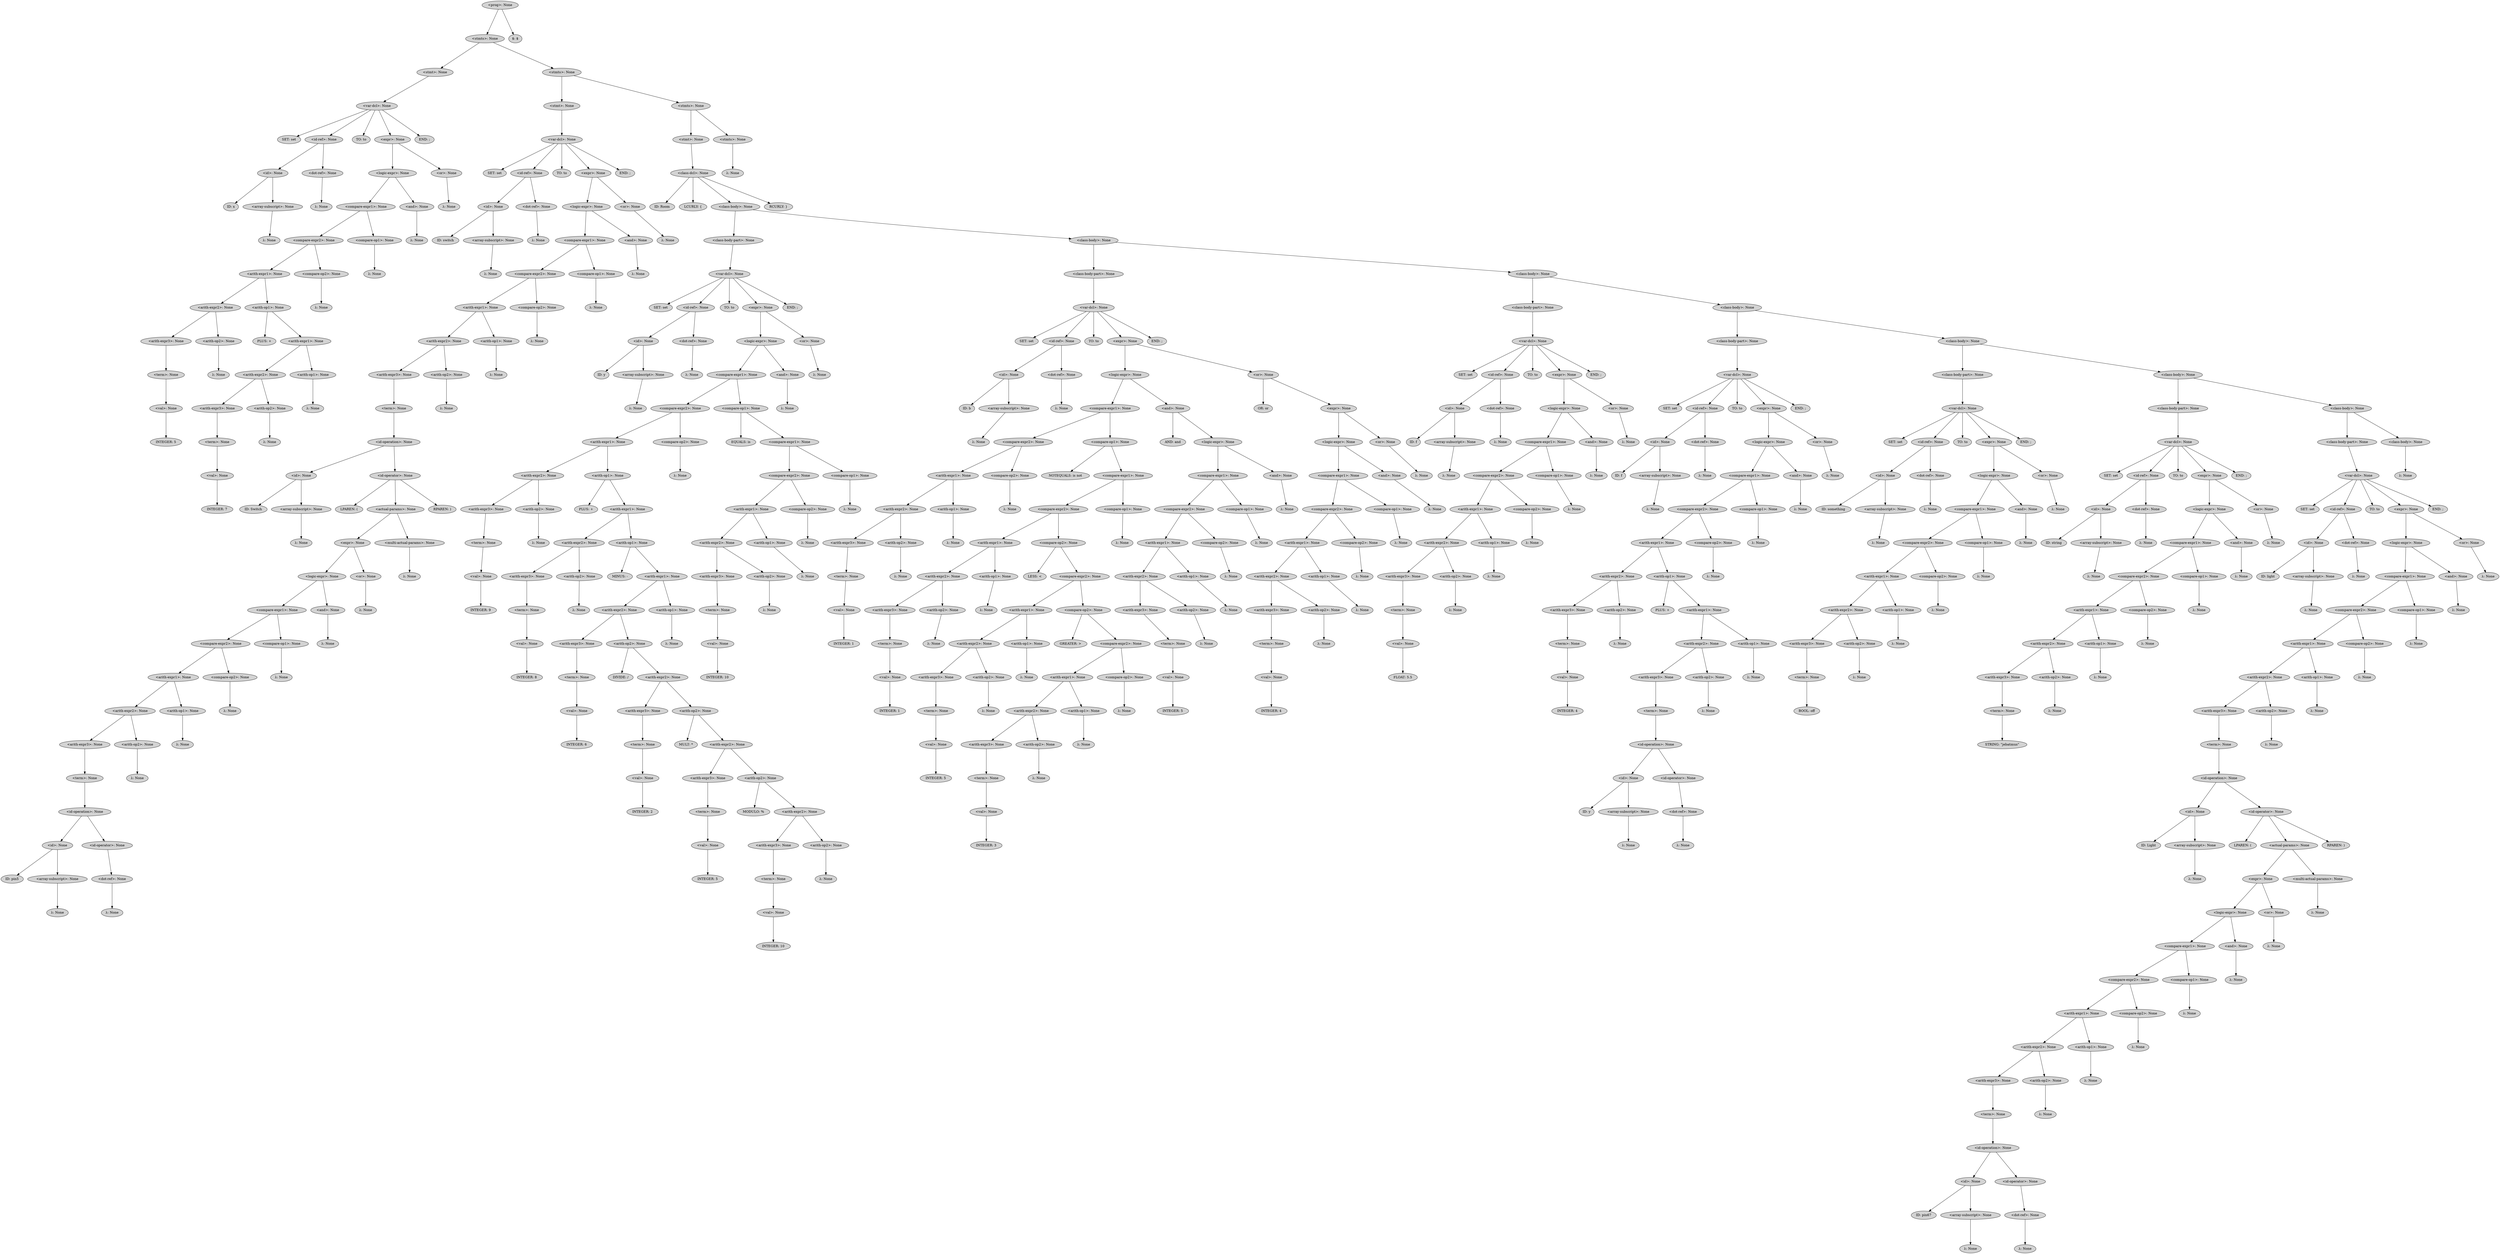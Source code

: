 digraph G {
	graph [ranksep=1.5 ratio=fill]
	node [style=filled]
	overlap=false
	3709557 [label="<prog>: None"]
	3709577 [label="<stmts>: None"]
	3709557 -> 3709577
	3709599 [label="<stmt>: None"]
	3709577 -> 3709599
	3709583 [label="<var-dcl>: None"]
	3709599 -> 3709583
	3709589 [label="SET: set"]
	3709583 -> 3709589
	3709597 [label="<id-ref>: None"]
	3709583 -> 3709597
	3709603 [label="<id>: None"]
	3709597 -> 3709603
	3709607 [label="ID: x"]
	3709603 -> 3709607
	3709609 [label="<array-subscript>: None"]
	3709603 -> 3709609
	3709611 [label="λ: None"]
	3709609 -> 3709611
	3709605 [label="<dot-ref>: None"]
	3709597 -> 3709605
	3709613 [label="λ: None"]
	3709605 -> 3709613
	3709573 [label="TO: to"]
	3709583 -> 3709573
	3709579 [label="<expr>: None"]
	3709583 -> 3709579
	3709615 [label="<logic-expr>: None"]
	3709579 -> 3709615
	3709619 [label="<compare-expr1>: None"]
	3709615 -> 3709619
	3709623 [label="<compare-expr2>: None"]
	3709619 -> 3709623
	3709627 [label="<arith-expr1>: None"]
	3709623 -> 3709627
	3709631 [label="<arith-expr2>: None"]
	3709627 -> 3709631
	3709635 [label="<arith-expr3>: None"]
	3709631 -> 3709635
	3709639 [label="<term>: None"]
	3709635 -> 3709639
	3709641 [label="<val>: None"]
	3709639 -> 3709641
	3709643 [label="INTEGER: 5"]
	3709641 -> 3709643
	3709637 [label="<arith-op2>: None"]
	3709631 -> 3709637
	3709645 [label="λ: None"]
	3709637 -> 3709645
	3709633 [label="<arith-op1>: None"]
	3709627 -> 3709633
	3709647 [label="PLUS: +"]
	3709633 -> 3709647
	3709649 [label="<arith-expr1>: None"]
	3709633 -> 3709649
	3709651 [label="<arith-expr2>: None"]
	3709649 -> 3709651
	3709655 [label="<arith-expr3>: None"]
	3709651 -> 3709655
	3709659 [label="<term>: None"]
	3709655 -> 3709659
	3709661 [label="<val>: None"]
	3709659 -> 3709661
	3709663 [label="INTEGER: 7"]
	3709661 -> 3709663
	3709657 [label="<arith-op2>: None"]
	3709651 -> 3709657
	3709665 [label="λ: None"]
	3709657 -> 3709665
	3709653 [label="<arith-op1>: None"]
	3709649 -> 3709653
	3709667 [label="λ: None"]
	3709653 -> 3709667
	3709629 [label="<compare-op2>: None"]
	3709623 -> 3709629
	3709669 [label="λ: None"]
	3709629 -> 3709669
	3709625 [label="<compare-op1>: None"]
	3709619 -> 3709625
	3709671 [label="λ: None"]
	3709625 -> 3709671
	3709621 [label="<and>: None"]
	3709615 -> 3709621
	3709673 [label="λ: None"]
	3709621 -> 3709673
	3709617 [label="<or>: None"]
	3709579 -> 3709617
	3709675 [label="λ: None"]
	3709617 -> 3709675
	3709595 [label="END: ;"]
	3709583 -> 3709595
	3709571 [label="<stmts>: None"]
	3709577 -> 3709571
	3709677 [label="<stmt>: None"]
	3709571 -> 3709677
	3709681 [label="<var-dcl>: None"]
	3709677 -> 3709681
	3709683 [label="SET: set"]
	3709681 -> 3709683
	3709685 [label="<id-ref>: None"]
	3709681 -> 3709685
	3709695 [label="<id>: None"]
	3709685 -> 3709695
	3711749 [label="ID: switch"]
	3709695 -> 3711749
	3711751 [label="<array-subscript>: None"]
	3709695 -> 3711751
	3711753 [label="λ: None"]
	3711751 -> 3711753
	3711747 [label="<dot-ref>: None"]
	3709685 -> 3711747
	3711755 [label="λ: None"]
	3711747 -> 3711755
	3709687 [label="TO: to"]
	3709681 -> 3709687
	3709689 [label="<expr>: None"]
	3709681 -> 3709689
	3711757 [label="<logic-expr>: None"]
	3709689 -> 3711757
	3711761 [label="<compare-expr1>: None"]
	3711757 -> 3711761
	3711765 [label="<compare-expr2>: None"]
	3711761 -> 3711765
	3711769 [label="<arith-expr1>: None"]
	3711765 -> 3711769
	3711773 [label="<arith-expr2>: None"]
	3711769 -> 3711773
	3711777 [label="<arith-expr3>: None"]
	3711773 -> 3711777
	3711781 [label="<term>: None"]
	3711777 -> 3711781
	3711783 [label="<id-operation>: None"]
	3711781 -> 3711783
	3711785 [label="<id>: None"]
	3711783 -> 3711785
	3711789 [label="ID: Switch"]
	3711785 -> 3711789
	3711791 [label="<array-subscript>: None"]
	3711785 -> 3711791
	3711793 [label="λ: None"]
	3711791 -> 3711793
	3711787 [label="<id-operator>: None"]
	3711783 -> 3711787
	3711795 [label="LPAREN: ("]
	3711787 -> 3711795
	3711797 [label="<actual-params>: None"]
	3711787 -> 3711797
	3711801 [label="<expr>: None"]
	3711797 -> 3711801
	3711805 [label="<logic-expr>: None"]
	3711801 -> 3711805
	3711809 [label="<compare-expr1>: None"]
	3711805 -> 3711809
	3711813 [label="<compare-expr2>: None"]
	3711809 -> 3711813
	3711817 [label="<arith-expr1>: None"]
	3711813 -> 3711817
	3711821 [label="<arith-expr2>: None"]
	3711817 -> 3711821
	3711825 [label="<arith-expr3>: None"]
	3711821 -> 3711825
	3711829 [label="<term>: None"]
	3711825 -> 3711829
	3711831 [label="<id-operation>: None"]
	3711829 -> 3711831
	3711833 [label="<id>: None"]
	3711831 -> 3711833
	3711837 [label="ID: pin5"]
	3711833 -> 3711837
	3711839 [label="<array-subscript>: None"]
	3711833 -> 3711839
	3711841 [label="λ: None"]
	3711839 -> 3711841
	3711835 [label="<id-operator>: None"]
	3711831 -> 3711835
	3711843 [label="<dot-ref>: None"]
	3711835 -> 3711843
	3711845 [label="λ: None"]
	3711843 -> 3711845
	3711827 [label="<arith-op2>: None"]
	3711821 -> 3711827
	3711847 [label="λ: None"]
	3711827 -> 3711847
	3711823 [label="<arith-op1>: None"]
	3711817 -> 3711823
	3711849 [label="λ: None"]
	3711823 -> 3711849
	3711819 [label="<compare-op2>: None"]
	3711813 -> 3711819
	3711851 [label="λ: None"]
	3711819 -> 3711851
	3711815 [label="<compare-op1>: None"]
	3711809 -> 3711815
	3711853 [label="λ: None"]
	3711815 -> 3711853
	3711811 [label="<and>: None"]
	3711805 -> 3711811
	3711855 [label="λ: None"]
	3711811 -> 3711855
	3711807 [label="<or>: None"]
	3711801 -> 3711807
	3711857 [label="λ: None"]
	3711807 -> 3711857
	3711803 [label="<multi-actual-params>: None"]
	3711797 -> 3711803
	3711859 [label="λ: None"]
	3711803 -> 3711859
	3711799 [label="RPAREN: )"]
	3711787 -> 3711799
	3711779 [label="<arith-op2>: None"]
	3711773 -> 3711779
	3711861 [label="λ: None"]
	3711779 -> 3711861
	3711775 [label="<arith-op1>: None"]
	3711769 -> 3711775
	3711863 [label="λ: None"]
	3711775 -> 3711863
	3711771 [label="<compare-op2>: None"]
	3711765 -> 3711771
	3711865 [label="λ: None"]
	3711771 -> 3711865
	3711767 [label="<compare-op1>: None"]
	3711761 -> 3711767
	3711867 [label="λ: None"]
	3711767 -> 3711867
	3711763 [label="<and>: None"]
	3711757 -> 3711763
	3711869 [label="λ: None"]
	3711763 -> 3711869
	3711759 [label="<or>: None"]
	3709689 -> 3711759
	3711871 [label="λ: None"]
	3711759 -> 3711871
	3709691 [label="END: ;"]
	3709681 -> 3709691
	3709679 [label="<stmts>: None"]
	3709571 -> 3709679
	3711873 [label="<stmt>: None"]
	3709679 -> 3711873
	3711877 [label="<class-dcl>: None"]
	3711873 -> 3711877
	3711879 [label="ID: Room"]
	3711877 -> 3711879
	3711881 [label="LCURLY: {"]
	3711877 -> 3711881
	3711883 [label="<class-body>: None"]
	3711877 -> 3711883
	3711887 [label="<class-body-part>: None"]
	3711883 -> 3711887
	3711891 [label="<var-dcl>: None"]
	3711887 -> 3711891
	3711893 [label="SET: set"]
	3711891 -> 3711893
	3711895 [label="<id-ref>: None"]
	3711891 -> 3711895
	3711905 [label="<id>: None"]
	3711895 -> 3711905
	3711909 [label="ID: y"]
	3711905 -> 3711909
	3711911 [label="<array-subscript>: None"]
	3711905 -> 3711911
	3711913 [label="λ: None"]
	3711911 -> 3711913
	3711907 [label="<dot-ref>: None"]
	3711895 -> 3711907
	3711915 [label="λ: None"]
	3711907 -> 3711915
	3711897 [label="TO: to"]
	3711891 -> 3711897
	3711899 [label="<expr>: None"]
	3711891 -> 3711899
	3711917 [label="<logic-expr>: None"]
	3711899 -> 3711917
	3711921 [label="<compare-expr1>: None"]
	3711917 -> 3711921
	3711925 [label="<compare-expr2>: None"]
	3711921 -> 3711925
	3711929 [label="<arith-expr1>: None"]
	3711925 -> 3711929
	3711933 [label="<arith-expr2>: None"]
	3711929 -> 3711933
	3711937 [label="<arith-expr3>: None"]
	3711933 -> 3711937
	3711941 [label="<term>: None"]
	3711937 -> 3711941
	3711943 [label="<val>: None"]
	3711941 -> 3711943
	3711945 [label="INTEGER: 9"]
	3711943 -> 3711945
	3711939 [label="<arith-op2>: None"]
	3711933 -> 3711939
	3711947 [label="λ: None"]
	3711939 -> 3711947
	3711935 [label="<arith-op1>: None"]
	3711929 -> 3711935
	3711949 [label="PLUS: +"]
	3711935 -> 3711949
	3711951 [label="<arith-expr1>: None"]
	3711935 -> 3711951
	3711953 [label="<arith-expr2>: None"]
	3711951 -> 3711953
	3711957 [label="<arith-expr3>: None"]
	3711953 -> 3711957
	3711961 [label="<term>: None"]
	3711957 -> 3711961
	3711963 [label="<val>: None"]
	3711961 -> 3711963
	3711965 [label="INTEGER: 8"]
	3711963 -> 3711965
	3711959 [label="<arith-op2>: None"]
	3711953 -> 3711959
	3711967 [label="λ: None"]
	3711959 -> 3711967
	3711955 [label="<arith-op1>: None"]
	3711951 -> 3711955
	3711969 [label="MINUS: -"]
	3711955 -> 3711969
	3711971 [label="<arith-expr1>: None"]
	3711955 -> 3711971
	3711973 [label="<arith-expr2>: None"]
	3711971 -> 3711973
	3711977 [label="<arith-expr3>: None"]
	3711973 -> 3711977
	3711981 [label="<term>: None"]
	3711977 -> 3711981
	3711983 [label="<val>: None"]
	3711981 -> 3711983
	3711985 [label="INTEGER: 6"]
	3711983 -> 3711985
	3711979 [label="<arith-op2>: None"]
	3711973 -> 3711979
	3711987 [label="DIVIDE: /"]
	3711979 -> 3711987
	3711989 [label="<arith-expr2>: None"]
	3711979 -> 3711989
	3711991 [label="<arith-expr3>: None"]
	3711989 -> 3711991
	3711995 [label="<term>: None"]
	3711991 -> 3711995
	3711997 [label="<val>: None"]
	3711995 -> 3711997
	3711999 [label="INTEGER: 2"]
	3711997 -> 3711999
	3711993 [label="<arith-op2>: None"]
	3711989 -> 3711993
	3713027 [label="MULT: *"]
	3711993 -> 3713027
	3713029 [label="<arith-expr2>: None"]
	3711993 -> 3713029
	3713031 [label="<arith-expr3>: None"]
	3713029 -> 3713031
	3713035 [label="<term>: None"]
	3713031 -> 3713035
	3713037 [label="<val>: None"]
	3713035 -> 3713037
	3713039 [label="INTEGER: 5"]
	3713037 -> 3713039
	3713033 [label="<arith-op2>: None"]
	3713029 -> 3713033
	3713041 [label="MODULO: %"]
	3713033 -> 3713041
	3713043 [label="<arith-expr2>: None"]
	3713033 -> 3713043
	3713045 [label="<arith-expr3>: None"]
	3713043 -> 3713045
	3713049 [label="<term>: None"]
	3713045 -> 3713049
	3713051 [label="<val>: None"]
	3713049 -> 3713051
	3713053 [label="INTEGER: 10"]
	3713051 -> 3713053
	3713047 [label="<arith-op2>: None"]
	3713043 -> 3713047
	3713055 [label="λ: None"]
	3713047 -> 3713055
	3711975 [label="<arith-op1>: None"]
	3711971 -> 3711975
	3713057 [label="λ: None"]
	3711975 -> 3713057
	3711931 [label="<compare-op2>: None"]
	3711925 -> 3711931
	3713059 [label="λ: None"]
	3711931 -> 3713059
	3711927 [label="<compare-op1>: None"]
	3711921 -> 3711927
	3713061 [label="EQUALS: is"]
	3711927 -> 3713061
	3713063 [label="<compare-expr1>: None"]
	3711927 -> 3713063
	3713065 [label="<compare-expr2>: None"]
	3713063 -> 3713065
	3713069 [label="<arith-expr1>: None"]
	3713065 -> 3713069
	3713073 [label="<arith-expr2>: None"]
	3713069 -> 3713073
	3713077 [label="<arith-expr3>: None"]
	3713073 -> 3713077
	3713081 [label="<term>: None"]
	3713077 -> 3713081
	3713083 [label="<val>: None"]
	3713081 -> 3713083
	3713085 [label="INTEGER: 10"]
	3713083 -> 3713085
	3713079 [label="<arith-op2>: None"]
	3713073 -> 3713079
	3713087 [label="λ: None"]
	3713079 -> 3713087
	3713075 [label="<arith-op1>: None"]
	3713069 -> 3713075
	3713089 [label="λ: None"]
	3713075 -> 3713089
	3713071 [label="<compare-op2>: None"]
	3713065 -> 3713071
	3713091 [label="λ: None"]
	3713071 -> 3713091
	3713067 [label="<compare-op1>: None"]
	3713063 -> 3713067
	3713093 [label="λ: None"]
	3713067 -> 3713093
	3711923 [label="<and>: None"]
	3711917 -> 3711923
	3713095 [label="λ: None"]
	3711923 -> 3713095
	3711919 [label="<or>: None"]
	3711899 -> 3711919
	3713097 [label="λ: None"]
	3711919 -> 3713097
	3711901 [label="END: ;"]
	3711891 -> 3711901
	3711889 [label="<class-body>: None"]
	3711883 -> 3711889
	3713099 [label="<class-body-part>: None"]
	3711889 -> 3713099
	3713103 [label="<var-dcl>: None"]
	3713099 -> 3713103
	3713105 [label="SET: set"]
	3713103 -> 3713105
	3713107 [label="<id-ref>: None"]
	3713103 -> 3713107
	3713117 [label="<id>: None"]
	3713107 -> 3713117
	3713121 [label="ID: b"]
	3713117 -> 3713121
	3713123 [label="<array-subscript>: None"]
	3713117 -> 3713123
	3713125 [label="λ: None"]
	3713123 -> 3713125
	3713119 [label="<dot-ref>: None"]
	3713107 -> 3713119
	3713127 [label="λ: None"]
	3713119 -> 3713127
	3713109 [label="TO: to"]
	3713103 -> 3713109
	3713111 [label="<expr>: None"]
	3713103 -> 3713111
	3713129 [label="<logic-expr>: None"]
	3713111 -> 3713129
	3713133 [label="<compare-expr1>: None"]
	3713129 -> 3713133
	3713137 [label="<compare-expr2>: None"]
	3713133 -> 3713137
	3713141 [label="<arith-expr1>: None"]
	3713137 -> 3713141
	3713145 [label="<arith-expr2>: None"]
	3713141 -> 3713145
	3713149 [label="<arith-expr3>: None"]
	3713145 -> 3713149
	3713153 [label="<term>: None"]
	3713149 -> 3713153
	3713155 [label="<val>: None"]
	3713153 -> 3713155
	3713157 [label="INTEGER: 1"]
	3713155 -> 3713157
	3713151 [label="<arith-op2>: None"]
	3713145 -> 3713151
	3713159 [label="λ: None"]
	3713151 -> 3713159
	3713147 [label="<arith-op1>: None"]
	3713141 -> 3713147
	3713161 [label="λ: None"]
	3713147 -> 3713161
	3713143 [label="<compare-op2>: None"]
	3713137 -> 3713143
	3713163 [label="λ: None"]
	3713143 -> 3713163
	3713139 [label="<compare-op1>: None"]
	3713133 -> 3713139
	3713165 [label="NOTEQUALS: is not"]
	3713139 -> 3713165
	3713167 [label="<compare-expr1>: None"]
	3713139 -> 3713167
	3713169 [label="<compare-expr2>: None"]
	3713167 -> 3713169
	3713173 [label="<arith-expr1>: None"]
	3713169 -> 3713173
	3713177 [label="<arith-expr2>: None"]
	3713173 -> 3713177
	3713181 [label="<arith-expr3>: None"]
	3713177 -> 3713181
	3713185 [label="<term>: None"]
	3713181 -> 3713185
	3713187 [label="<val>: None"]
	3713185 -> 3713187
	3713189 [label="INTEGER: 1"]
	3713187 -> 3713189
	3713183 [label="<arith-op2>: None"]
	3713177 -> 3713183
	3713191 [label="λ: None"]
	3713183 -> 3713191
	3713179 [label="<arith-op1>: None"]
	3713173 -> 3713179
	3713193 [label="λ: None"]
	3713179 -> 3713193
	3713175 [label="<compare-op2>: None"]
	3713169 -> 3713175
	3713195 [label="LESS: <"]
	3713175 -> 3713195
	3713197 [label="<compare-expr2>: None"]
	3713175 -> 3713197
	3713199 [label="<arith-expr1>: None"]
	3713197 -> 3713199
	3713203 [label="<arith-expr2>: None"]
	3713199 -> 3713203
	3713207 [label="<arith-expr3>: None"]
	3713203 -> 3713207
	3713211 [label="<term>: None"]
	3713207 -> 3713211
	3713213 [label="<val>: None"]
	3713211 -> 3713213
	3713215 [label="INTEGER: 5"]
	3713213 -> 3713215
	3713209 [label="<arith-op2>: None"]
	3713203 -> 3713209
	3713217 [label="λ: None"]
	3713209 -> 3713217
	3713205 [label="<arith-op1>: None"]
	3713199 -> 3713205
	3713219 [label="λ: None"]
	3713205 -> 3713219
	3713201 [label="<compare-op2>: None"]
	3713197 -> 3713201
	3713221 [label="GREATER: >"]
	3713201 -> 3713221
	3713223 [label="<compare-expr2>: None"]
	3713201 -> 3713223
	3713225 [label="<arith-expr1>: None"]
	3713223 -> 3713225
	3713229 [label="<arith-expr2>: None"]
	3713225 -> 3713229
	3713233 [label="<arith-expr3>: None"]
	3713229 -> 3713233
	3713237 [label="<term>: None"]
	3713233 -> 3713237
	3713239 [label="<val>: None"]
	3713237 -> 3713239
	3713241 [label="INTEGER: 3"]
	3713239 -> 3713241
	3713235 [label="<arith-op2>: None"]
	3713229 -> 3713235
	3713243 [label="λ: None"]
	3713235 -> 3713243
	3713231 [label="<arith-op1>: None"]
	3713225 -> 3713231
	3713245 [label="λ: None"]
	3713231 -> 3713245
	3713227 [label="<compare-op2>: None"]
	3713223 -> 3713227
	3713247 [label="λ: None"]
	3713227 -> 3713247
	3713171 [label="<compare-op1>: None"]
	3713167 -> 3713171
	3713249 [label="λ: None"]
	3713171 -> 3713249
	3713135 [label="<and>: None"]
	3713129 -> 3713135
	3713251 [label="AND: and"]
	3713135 -> 3713251
	3713253 [label="<logic-expr>: None"]
	3713135 -> 3713253
	3713255 [label="<compare-expr1>: None"]
	3713253 -> 3713255
	3713259 [label="<compare-expr2>: None"]
	3713255 -> 3713259
	3713263 [label="<arith-expr1>: None"]
	3713259 -> 3713263
	3713267 [label="<arith-expr2>: None"]
	3713263 -> 3713267
	3713271 [label="<arith-expr3>: None"]
	3713267 -> 3713271
	3713275 [label="<term>: None"]
	3713271 -> 3713275
	3713277 [label="<val>: None"]
	3713275 -> 3713277
	3713279 [label="INTEGER: 5"]
	3713277 -> 3713279
	3713273 [label="<arith-op2>: None"]
	3713267 -> 3713273
	3714563 [label="λ: None"]
	3713273 -> 3714563
	3713269 [label="<arith-op1>: None"]
	3713263 -> 3713269
	3714565 [label="λ: None"]
	3713269 -> 3714565
	3713265 [label="<compare-op2>: None"]
	3713259 -> 3713265
	3714567 [label="λ: None"]
	3713265 -> 3714567
	3713261 [label="<compare-op1>: None"]
	3713255 -> 3713261
	3714569 [label="λ: None"]
	3713261 -> 3714569
	3713257 [label="<and>: None"]
	3713253 -> 3713257
	3714571 [label="λ: None"]
	3713257 -> 3714571
	3713131 [label="<or>: None"]
	3713111 -> 3713131
	3714573 [label="OR: or"]
	3713131 -> 3714573
	3714575 [label="<expr>: None"]
	3713131 -> 3714575
	3714577 [label="<logic-expr>: None"]
	3714575 -> 3714577
	3714581 [label="<compare-expr1>: None"]
	3714577 -> 3714581
	3714585 [label="<compare-expr2>: None"]
	3714581 -> 3714585
	3714589 [label="<arith-expr1>: None"]
	3714585 -> 3714589
	3714593 [label="<arith-expr2>: None"]
	3714589 -> 3714593
	3714597 [label="<arith-expr3>: None"]
	3714593 -> 3714597
	3714601 [label="<term>: None"]
	3714597 -> 3714601
	3714603 [label="<val>: None"]
	3714601 -> 3714603
	3714605 [label="INTEGER: 4"]
	3714603 -> 3714605
	3714599 [label="<arith-op2>: None"]
	3714593 -> 3714599
	3714607 [label="λ: None"]
	3714599 -> 3714607
	3714595 [label="<arith-op1>: None"]
	3714589 -> 3714595
	3714609 [label="λ: None"]
	3714595 -> 3714609
	3714591 [label="<compare-op2>: None"]
	3714585 -> 3714591
	3714611 [label="λ: None"]
	3714591 -> 3714611
	3714587 [label="<compare-op1>: None"]
	3714581 -> 3714587
	3714613 [label="λ: None"]
	3714587 -> 3714613
	3714583 [label="<and>: None"]
	3714577 -> 3714583
	3714615 [label="λ: None"]
	3714583 -> 3714615
	3714579 [label="<or>: None"]
	3714575 -> 3714579
	3714617 [label="λ: None"]
	3714579 -> 3714617
	3713113 [label="END: ;"]
	3713103 -> 3713113
	3713101 [label="<class-body>: None"]
	3711889 -> 3713101
	3714619 [label="<class-body-part>: None"]
	3713101 -> 3714619
	3714623 [label="<var-dcl>: None"]
	3714619 -> 3714623
	3714625 [label="SET: set"]
	3714623 -> 3714625
	3714627 [label="<id-ref>: None"]
	3714623 -> 3714627
	3714637 [label="<id>: None"]
	3714627 -> 3714637
	3714641 [label="ID: f"]
	3714637 -> 3714641
	3714643 [label="<array-subscript>: None"]
	3714637 -> 3714643
	3714645 [label="λ: None"]
	3714643 -> 3714645
	3714639 [label="<dot-ref>: None"]
	3714627 -> 3714639
	3714647 [label="λ: None"]
	3714639 -> 3714647
	3714629 [label="TO: to"]
	3714623 -> 3714629
	3714631 [label="<expr>: None"]
	3714623 -> 3714631
	3714649 [label="<logic-expr>: None"]
	3714631 -> 3714649
	3714653 [label="<compare-expr1>: None"]
	3714649 -> 3714653
	3714657 [label="<compare-expr2>: None"]
	3714653 -> 3714657
	3714661 [label="<arith-expr1>: None"]
	3714657 -> 3714661
	3714665 [label="<arith-expr2>: None"]
	3714661 -> 3714665
	3714669 [label="<arith-expr3>: None"]
	3714665 -> 3714669
	3714673 [label="<term>: None"]
	3714669 -> 3714673
	3714675 [label="<val>: None"]
	3714673 -> 3714675
	3714677 [label="FLOAT: 5.5"]
	3714675 -> 3714677
	3714671 [label="<arith-op2>: None"]
	3714665 -> 3714671
	3714679 [label="λ: None"]
	3714671 -> 3714679
	3714667 [label="<arith-op1>: None"]
	3714661 -> 3714667
	3714681 [label="λ: None"]
	3714667 -> 3714681
	3714663 [label="<compare-op2>: None"]
	3714657 -> 3714663
	3714683 [label="λ: None"]
	3714663 -> 3714683
	3714659 [label="<compare-op1>: None"]
	3714653 -> 3714659
	3714685 [label="λ: None"]
	3714659 -> 3714685
	3714655 [label="<and>: None"]
	3714649 -> 3714655
	3714687 [label="λ: None"]
	3714655 -> 3714687
	3714651 [label="<or>: None"]
	3714631 -> 3714651
	3714689 [label="λ: None"]
	3714651 -> 3714689
	3714633 [label="END: ;"]
	3714623 -> 3714633
	3714621 [label="<class-body>: None"]
	3713101 -> 3714621
	3714691 [label="<class-body-part>: None"]
	3714621 -> 3714691
	3714695 [label="<var-dcl>: None"]
	3714691 -> 3714695
	3714697 [label="SET: set"]
	3714695 -> 3714697
	3714699 [label="<id-ref>: None"]
	3714695 -> 3714699
	3714709 [label="<id>: None"]
	3714699 -> 3714709
	3714713 [label="ID: f"]
	3714709 -> 3714713
	3714715 [label="<array-subscript>: None"]
	3714709 -> 3714715
	3714717 [label="λ: None"]
	3714715 -> 3714717
	3714711 [label="<dot-ref>: None"]
	3714699 -> 3714711
	3714719 [label="λ: None"]
	3714711 -> 3714719
	3714701 [label="TO: to"]
	3714695 -> 3714701
	3714703 [label="<expr>: None"]
	3714695 -> 3714703
	3714721 [label="<logic-expr>: None"]
	3714703 -> 3714721
	3714725 [label="<compare-expr1>: None"]
	3714721 -> 3714725
	3714729 [label="<compare-expr2>: None"]
	3714725 -> 3714729
	3714733 [label="<arith-expr1>: None"]
	3714729 -> 3714733
	3714737 [label="<arith-expr2>: None"]
	3714733 -> 3714737
	3714741 [label="<arith-expr3>: None"]
	3714737 -> 3714741
	3714745 [label="<term>: None"]
	3714741 -> 3714745
	3714747 [label="<val>: None"]
	3714745 -> 3714747
	3714749 [label="INTEGER: 4"]
	3714747 -> 3714749
	3714743 [label="<arith-op2>: None"]
	3714737 -> 3714743
	3714751 [label="λ: None"]
	3714743 -> 3714751
	3714739 [label="<arith-op1>: None"]
	3714733 -> 3714739
	3714753 [label="PLUS: +"]
	3714739 -> 3714753
	3714755 [label="<arith-expr1>: None"]
	3714739 -> 3714755
	3714757 [label="<arith-expr2>: None"]
	3714755 -> 3714757
	3714761 [label="<arith-expr3>: None"]
	3714757 -> 3714761
	3714765 [label="<term>: None"]
	3714761 -> 3714765
	3714767 [label="<id-operation>: None"]
	3714765 -> 3714767
	3714769 [label="<id>: None"]
	3714767 -> 3714769
	3714773 [label="ID: y"]
	3714769 -> 3714773
	3714775 [label="<array-subscript>: None"]
	3714769 -> 3714775
	3714777 [label="λ: None"]
	3714775 -> 3714777
	3714771 [label="<id-operator>: None"]
	3714767 -> 3714771
	3714779 [label="<dot-ref>: None"]
	3714771 -> 3714779
	3714781 [label="λ: None"]
	3714779 -> 3714781
	3714763 [label="<arith-op2>: None"]
	3714757 -> 3714763
	3714783 [label="λ: None"]
	3714763 -> 3714783
	3714759 [label="<arith-op1>: None"]
	3714755 -> 3714759
	3714785 [label="λ: None"]
	3714759 -> 3714785
	3714735 [label="<compare-op2>: None"]
	3714729 -> 3714735
	3714787 [label="λ: None"]
	3714735 -> 3714787
	3714731 [label="<compare-op1>: None"]
	3714725 -> 3714731
	3714789 [label="λ: None"]
	3714731 -> 3714789
	3714727 [label="<and>: None"]
	3714721 -> 3714727
	3714791 [label="λ: None"]
	3714727 -> 3714791
	3714723 [label="<or>: None"]
	3714703 -> 3714723
	3714793 [label="λ: None"]
	3714723 -> 3714793
	3714705 [label="END: ;"]
	3714695 -> 3714705
	3714693 [label="<class-body>: None"]
	3714621 -> 3714693
	3714795 [label="<class-body-part>: None"]
	3714693 -> 3714795
	3714799 [label="<var-dcl>: None"]
	3714795 -> 3714799
	3714801 [label="SET: set"]
	3714799 -> 3714801
	3714803 [label="<id-ref>: None"]
	3714799 -> 3714803
	3714813 [label="<id>: None"]
	3714803 -> 3714813
	3715843 [label="ID: something"]
	3714813 -> 3715843
	3715845 [label="<array-subscript>: None"]
	3714813 -> 3715845
	3715847 [label="λ: None"]
	3715845 -> 3715847
	3714815 [label="<dot-ref>: None"]
	3714803 -> 3714815
	3715849 [label="λ: None"]
	3714815 -> 3715849
	3714805 [label="TO: to"]
	3714799 -> 3714805
	3714807 [label="<expr>: None"]
	3714799 -> 3714807
	3715851 [label="<logic-expr>: None"]
	3714807 -> 3715851
	3715855 [label="<compare-expr1>: None"]
	3715851 -> 3715855
	3715859 [label="<compare-expr2>: None"]
	3715855 -> 3715859
	3715863 [label="<arith-expr1>: None"]
	3715859 -> 3715863
	3715867 [label="<arith-expr2>: None"]
	3715863 -> 3715867
	3715871 [label="<arith-expr3>: None"]
	3715867 -> 3715871
	3715875 [label="<term>: None"]
	3715871 -> 3715875
	3715877 [label="BOOL: off"]
	3715875 -> 3715877
	3715873 [label="<arith-op2>: None"]
	3715867 -> 3715873
	3715879 [label="λ: None"]
	3715873 -> 3715879
	3715869 [label="<arith-op1>: None"]
	3715863 -> 3715869
	3715881 [label="λ: None"]
	3715869 -> 3715881
	3715865 [label="<compare-op2>: None"]
	3715859 -> 3715865
	3715883 [label="λ: None"]
	3715865 -> 3715883
	3715861 [label="<compare-op1>: None"]
	3715855 -> 3715861
	3715885 [label="λ: None"]
	3715861 -> 3715885
	3715857 [label="<and>: None"]
	3715851 -> 3715857
	3715887 [label="λ: None"]
	3715857 -> 3715887
	3715853 [label="<or>: None"]
	3714807 -> 3715853
	3715889 [label="λ: None"]
	3715853 -> 3715889
	3714809 [label="END: ;"]
	3714799 -> 3714809
	3714797 [label="<class-body>: None"]
	3714693 -> 3714797
	3715891 [label="<class-body-part>: None"]
	3714797 -> 3715891
	3715895 [label="<var-dcl>: None"]
	3715891 -> 3715895
	3715897 [label="SET: set"]
	3715895 -> 3715897
	3715899 [label="<id-ref>: None"]
	3715895 -> 3715899
	3715909 [label="<id>: None"]
	3715899 -> 3715909
	3715913 [label="ID: string"]
	3715909 -> 3715913
	3715915 [label="<array-subscript>: None"]
	3715909 -> 3715915
	3715917 [label="λ: None"]
	3715915 -> 3715917
	3715911 [label="<dot-ref>: None"]
	3715899 -> 3715911
	3715919 [label="λ: None"]
	3715911 -> 3715919
	3715901 [label="TO: to"]
	3715895 -> 3715901
	3715903 [label="<expr>: None"]
	3715895 -> 3715903
	3715921 [label="<logic-expr>: None"]
	3715903 -> 3715921
	3715925 [label="<compare-expr1>: None"]
	3715921 -> 3715925
	3715929 [label="<compare-expr2>: None"]
	3715925 -> 3715929
	3715933 [label="<arith-expr1>: None"]
	3715929 -> 3715933
	3715937 [label="<arith-expr2>: None"]
	3715933 -> 3715937
	3715941 [label="<arith-expr3>: None"]
	3715937 -> 3715941
	3715945 [label="<term>: None"]
	3715941 -> 3715945
	3715947 [label="STRING: \"jebatmus\""]
	3715945 -> 3715947
	3715943 [label="<arith-op2>: None"]
	3715937 -> 3715943
	3715949 [label="λ: None"]
	3715943 -> 3715949
	3715939 [label="<arith-op1>: None"]
	3715933 -> 3715939
	3715951 [label="λ: None"]
	3715939 -> 3715951
	3715935 [label="<compare-op2>: None"]
	3715929 -> 3715935
	3715953 [label="λ: None"]
	3715935 -> 3715953
	3715931 [label="<compare-op1>: None"]
	3715925 -> 3715931
	3715955 [label="λ: None"]
	3715931 -> 3715955
	3715927 [label="<and>: None"]
	3715921 -> 3715927
	3715957 [label="λ: None"]
	3715927 -> 3715957
	3715923 [label="<or>: None"]
	3715903 -> 3715923
	3715959 [label="λ: None"]
	3715923 -> 3715959
	3715905 [label="END: ;"]
	3715895 -> 3715905
	3715893 [label="<class-body>: None"]
	3714797 -> 3715893
	3715961 [label="<class-body-part>: None"]
	3715893 -> 3715961
	3715965 [label="<var-dcl>: None"]
	3715961 -> 3715965
	3715967 [label="SET: set"]
	3715965 -> 3715967
	3715969 [label="<id-ref>: None"]
	3715965 -> 3715969
	3715979 [label="<id>: None"]
	3715969 -> 3715979
	3715983 [label="ID: light"]
	3715979 -> 3715983
	3715985 [label="<array-subscript>: None"]
	3715979 -> 3715985
	3715987 [label="λ: None"]
	3715985 -> 3715987
	3715981 [label="<dot-ref>: None"]
	3715969 -> 3715981
	3715989 [label="λ: None"]
	3715981 -> 3715989
	3715971 [label="TO: to"]
	3715965 -> 3715971
	3715973 [label="<expr>: None"]
	3715965 -> 3715973
	3715991 [label="<logic-expr>: None"]
	3715973 -> 3715991
	3715995 [label="<compare-expr1>: None"]
	3715991 -> 3715995
	3715999 [label="<compare-expr2>: None"]
	3715995 -> 3715999
	3716003 [label="<arith-expr1>: None"]
	3715999 -> 3716003
	3716007 [label="<arith-expr2>: None"]
	3716003 -> 3716007
	3716011 [label="<arith-expr3>: None"]
	3716007 -> 3716011
	3716015 [label="<term>: None"]
	3716011 -> 3716015
	3716017 [label="<id-operation>: None"]
	3716015 -> 3716017
	3716019 [label="<id>: None"]
	3716017 -> 3716019
	3716023 [label="ID: Light"]
	3716019 -> 3716023
	3716025 [label="<array-subscript>: None"]
	3716019 -> 3716025
	3716027 [label="λ: None"]
	3716025 -> 3716027
	3716021 [label="<id-operator>: None"]
	3716017 -> 3716021
	3716029 [label="LPAREN: ("]
	3716021 -> 3716029
	3716031 [label="<actual-params>: None"]
	3716021 -> 3716031
	3716035 [label="<expr>: None"]
	3716031 -> 3716035
	3716039 [label="<logic-expr>: None"]
	3716035 -> 3716039
	3716043 [label="<compare-expr1>: None"]
	3716039 -> 3716043
	3716047 [label="<compare-expr2>: None"]
	3716043 -> 3716047
	3716051 [label="<arith-expr1>: None"]
	3716047 -> 3716051
	3716055 [label="<arith-expr2>: None"]
	3716051 -> 3716055
	3716059 [label="<arith-expr3>: None"]
	3716055 -> 3716059
	3716063 [label="<term>: None"]
	3716059 -> 3716063
	3716065 [label="<id-operation>: None"]
	3716063 -> 3716065
	3716067 [label="<id>: None"]
	3716065 -> 3716067
	3716071 [label="ID: pin67"]
	3716067 -> 3716071
	3716073 [label="<array-subscript>: None"]
	3716067 -> 3716073
	3716075 [label="λ: None"]
	3716073 -> 3716075
	3716069 [label="<id-operator>: None"]
	3716065 -> 3716069
	3716077 [label="<dot-ref>: None"]
	3716069 -> 3716077
	3716079 [label="λ: None"]
	3716077 -> 3716079
	3716061 [label="<arith-op2>: None"]
	3716055 -> 3716061
	3716081 [label="λ: None"]
	3716061 -> 3716081
	3716057 [label="<arith-op1>: None"]
	3716051 -> 3716057
	3716083 [label="λ: None"]
	3716057 -> 3716083
	3716053 [label="<compare-op2>: None"]
	3716047 -> 3716053
	3716085 [label="λ: None"]
	3716053 -> 3716085
	3716049 [label="<compare-op1>: None"]
	3716043 -> 3716049
	3716087 [label="λ: None"]
	3716049 -> 3716087
	3716045 [label="<and>: None"]
	3716039 -> 3716045
	3716089 [label="λ: None"]
	3716045 -> 3716089
	3716041 [label="<or>: None"]
	3716035 -> 3716041
	3716091 [label="λ: None"]
	3716041 -> 3716091
	3716037 [label="<multi-actual-params>: None"]
	3716031 -> 3716037
	3716093 [label="λ: None"]
	3716037 -> 3716093
	3716033 [label="RPAREN: )"]
	3716021 -> 3716033
	3716013 [label="<arith-op2>: None"]
	3716007 -> 3716013
	3716095 [label="λ: None"]
	3716013 -> 3716095
	3716009 [label="<arith-op1>: None"]
	3716003 -> 3716009
	3717123 [label="λ: None"]
	3716009 -> 3717123
	3716005 [label="<compare-op2>: None"]
	3715999 -> 3716005
	3717125 [label="λ: None"]
	3716005 -> 3717125
	3716001 [label="<compare-op1>: None"]
	3715995 -> 3716001
	3717127 [label="λ: None"]
	3716001 -> 3717127
	3715997 [label="<and>: None"]
	3715991 -> 3715997
	3717129 [label="λ: None"]
	3715997 -> 3717129
	3715993 [label="<or>: None"]
	3715973 -> 3715993
	3717131 [label="λ: None"]
	3715993 -> 3717131
	3715975 [label="END: ;"]
	3715965 -> 3715975
	3715963 [label="<class-body>: None"]
	3715893 -> 3715963
	3717133 [label="λ: None"]
	3715963 -> 3717133
	3711885 [label="RCURLY: }"]
	3711877 -> 3711885
	3711875 [label="<stmts>: None"]
	3709679 -> 3711875
	3717135 [label="λ: None"]
	3711875 -> 3717135
	3709601 [label="$: $"]
	3709557 -> 3709601
}
